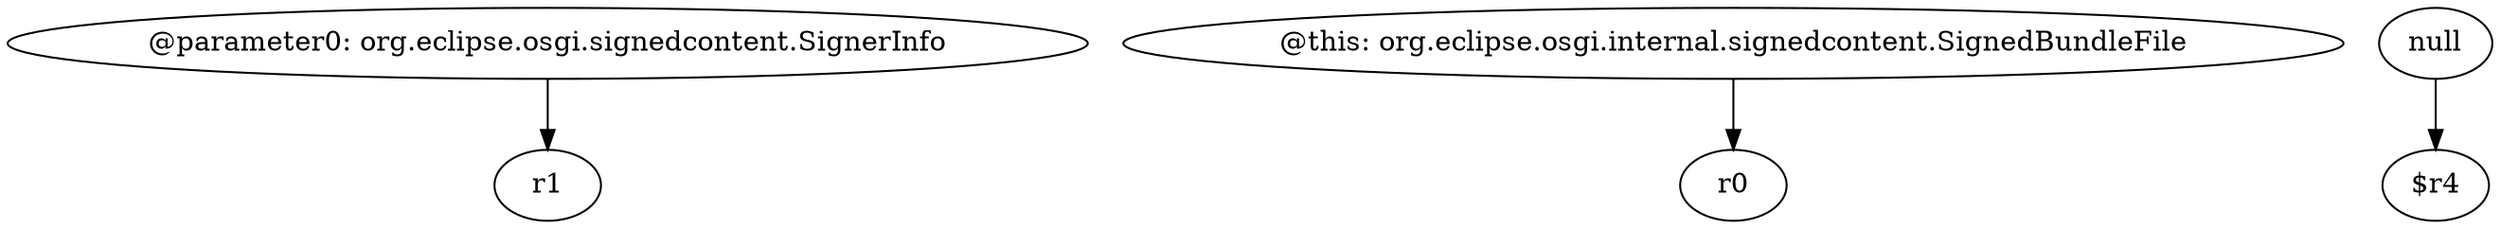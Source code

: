digraph g {
0[label="@parameter0: org.eclipse.osgi.signedcontent.SignerInfo"]
1[label="r1"]
0->1[label=""]
2[label="@this: org.eclipse.osgi.internal.signedcontent.SignedBundleFile"]
3[label="r0"]
2->3[label=""]
4[label="null"]
5[label="$r4"]
4->5[label=""]
}